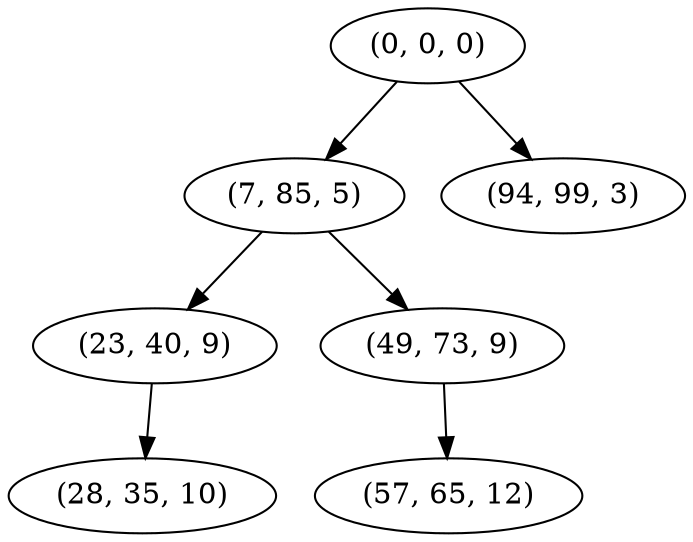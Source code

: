 digraph tree {
    "(0, 0, 0)";
    "(7, 85, 5)";
    "(23, 40, 9)";
    "(28, 35, 10)";
    "(49, 73, 9)";
    "(57, 65, 12)";
    "(94, 99, 3)";
    "(0, 0, 0)" -> "(7, 85, 5)";
    "(0, 0, 0)" -> "(94, 99, 3)";
    "(7, 85, 5)" -> "(23, 40, 9)";
    "(7, 85, 5)" -> "(49, 73, 9)";
    "(23, 40, 9)" -> "(28, 35, 10)";
    "(49, 73, 9)" -> "(57, 65, 12)";
}
